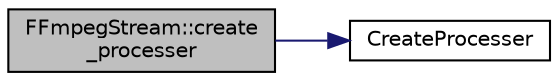 digraph "FFmpegStream::create_processer"
{
 // LATEX_PDF_SIZE
  edge [fontname="Helvetica",fontsize="10",labelfontname="Helvetica",labelfontsize="10"];
  node [fontname="Helvetica",fontsize="10",shape=record];
  rankdir="LR";
  Node1 [label="FFmpegStream::create\l_processer",height=0.2,width=0.4,color="black", fillcolor="grey75", style="filled", fontcolor="black",tooltip=" "];
  Node1 -> Node2 [color="midnightblue",fontsize="10",style="solid",fontname="Helvetica"];
  Node2 [label="CreateProcesser",height=0.2,width=0.4,color="black", fillcolor="white", style="filled",URL="$component_8cpp.html#a0a30ba4bc3ccca6574bf986346575b39",tooltip=" "];
}

